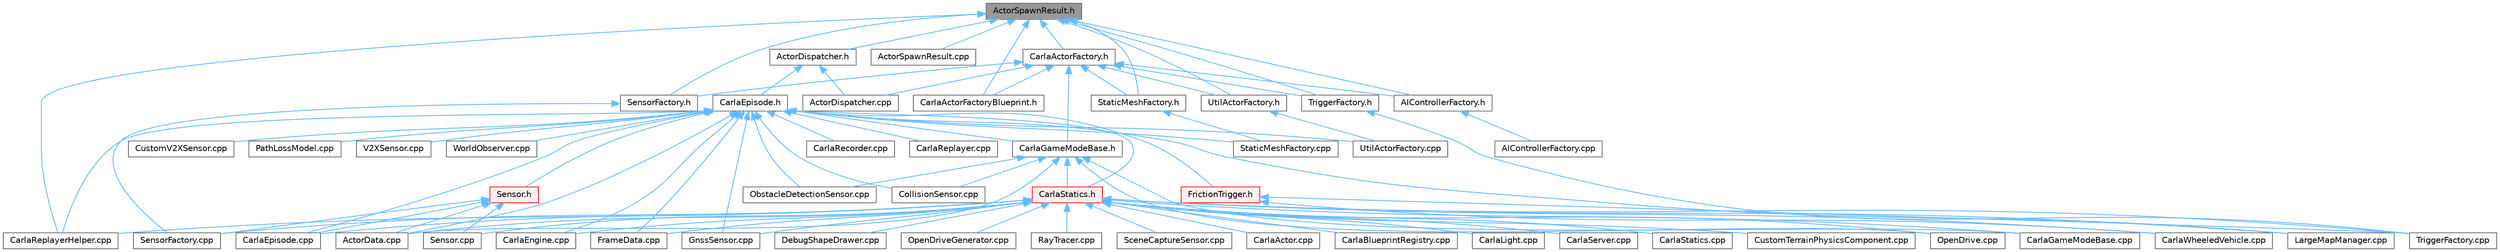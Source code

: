 digraph "ActorSpawnResult.h"
{
 // INTERACTIVE_SVG=YES
 // LATEX_PDF_SIZE
  bgcolor="transparent";
  edge [fontname=Helvetica,fontsize=10,labelfontname=Helvetica,labelfontsize=10];
  node [fontname=Helvetica,fontsize=10,shape=box,height=0.2,width=0.4];
  Node1 [id="Node000001",label="ActorSpawnResult.h",height=0.2,width=0.4,color="gray40", fillcolor="grey60", style="filled", fontcolor="black",tooltip=" "];
  Node1 -> Node2 [id="edge1_Node000001_Node000002",dir="back",color="steelblue1",style="solid",tooltip=" "];
  Node2 [id="Node000002",label="AIControllerFactory.h",height=0.2,width=0.4,color="grey40", fillcolor="white", style="filled",URL="$d9/d4f/AIControllerFactory_8h.html",tooltip=" "];
  Node2 -> Node3 [id="edge2_Node000002_Node000003",dir="back",color="steelblue1",style="solid",tooltip=" "];
  Node3 [id="Node000003",label="AIControllerFactory.cpp",height=0.2,width=0.4,color="grey40", fillcolor="white", style="filled",URL="$d1/d50/AIControllerFactory_8cpp.html",tooltip=" "];
  Node1 -> Node4 [id="edge3_Node000001_Node000004",dir="back",color="steelblue1",style="solid",tooltip=" "];
  Node4 [id="Node000004",label="ActorDispatcher.h",height=0.2,width=0.4,color="grey40", fillcolor="white", style="filled",URL="$dc/ddc/ActorDispatcher_8h.html",tooltip=" "];
  Node4 -> Node5 [id="edge4_Node000004_Node000005",dir="back",color="steelblue1",style="solid",tooltip=" "];
  Node5 [id="Node000005",label="ActorDispatcher.cpp",height=0.2,width=0.4,color="grey40", fillcolor="white", style="filled",URL="$d0/d6a/ActorDispatcher_8cpp.html",tooltip=" "];
  Node4 -> Node6 [id="edge5_Node000004_Node000006",dir="back",color="steelblue1",style="solid",tooltip=" "];
  Node6 [id="Node000006",label="CarlaEpisode.h",height=0.2,width=0.4,color="grey40", fillcolor="white", style="filled",URL="$de/db8/CarlaEpisode_8h.html",tooltip=" "];
  Node6 -> Node7 [id="edge6_Node000006_Node000007",dir="back",color="steelblue1",style="solid",tooltip=" "];
  Node7 [id="Node000007",label="ActorData.cpp",height=0.2,width=0.4,color="grey40", fillcolor="white", style="filled",URL="$da/d7f/ActorData_8cpp.html",tooltip=" "];
  Node6 -> Node8 [id="edge7_Node000006_Node000008",dir="back",color="steelblue1",style="solid",tooltip=" "];
  Node8 [id="Node000008",label="CarlaEngine.cpp",height=0.2,width=0.4,color="grey40", fillcolor="white", style="filled",URL="$d6/da1/CarlaEngine_8cpp.html",tooltip=" "];
  Node6 -> Node9 [id="edge8_Node000006_Node000009",dir="back",color="steelblue1",style="solid",tooltip=" "];
  Node9 [id="Node000009",label="CarlaEpisode.cpp",height=0.2,width=0.4,color="grey40", fillcolor="white", style="filled",URL="$d6/dd9/CarlaEpisode_8cpp.html",tooltip=" "];
  Node6 -> Node10 [id="edge9_Node000006_Node000010",dir="back",color="steelblue1",style="solid",tooltip=" "];
  Node10 [id="Node000010",label="CarlaGameModeBase.h",height=0.2,width=0.4,color="grey40", fillcolor="white", style="filled",URL="$d3/d49/CarlaGameModeBase_8h.html",tooltip=" "];
  Node10 -> Node7 [id="edge10_Node000010_Node000007",dir="back",color="steelblue1",style="solid",tooltip=" "];
  Node10 -> Node11 [id="edge11_Node000010_Node000011",dir="back",color="steelblue1",style="solid",tooltip=" "];
  Node11 [id="Node000011",label="CarlaGameModeBase.cpp",height=0.2,width=0.4,color="grey40", fillcolor="white", style="filled",URL="$d0/d2e/CarlaGameModeBase_8cpp.html",tooltip=" "];
  Node10 -> Node12 [id="edge12_Node000010_Node000012",dir="back",color="steelblue1",style="solid",tooltip=" "];
  Node12 [id="Node000012",label="CarlaStatics.h",height=0.2,width=0.4,color="red", fillcolor="#FFF0F0", style="filled",URL="$d9/dc8/CarlaStatics_8h.html",tooltip=" "];
  Node12 -> Node7 [id="edge13_Node000012_Node000007",dir="back",color="steelblue1",style="solid",tooltip=" "];
  Node12 -> Node13 [id="edge14_Node000012_Node000013",dir="back",color="steelblue1",style="solid",tooltip=" "];
  Node13 [id="Node000013",label="CarlaActor.cpp",height=0.2,width=0.4,color="grey40", fillcolor="white", style="filled",URL="$d3/d43/CarlaActor_8cpp.html",tooltip=" "];
  Node12 -> Node14 [id="edge15_Node000012_Node000014",dir="back",color="steelblue1",style="solid",tooltip=" "];
  Node14 [id="Node000014",label="CarlaBlueprintRegistry.cpp",height=0.2,width=0.4,color="grey40", fillcolor="white", style="filled",URL="$d0/d3b/CarlaBlueprintRegistry_8cpp.html",tooltip=" "];
  Node12 -> Node8 [id="edge16_Node000012_Node000008",dir="back",color="steelblue1",style="solid",tooltip=" "];
  Node12 -> Node9 [id="edge17_Node000012_Node000009",dir="back",color="steelblue1",style="solid",tooltip=" "];
  Node12 -> Node11 [id="edge18_Node000012_Node000011",dir="back",color="steelblue1",style="solid",tooltip=" "];
  Node12 -> Node15 [id="edge19_Node000012_Node000015",dir="back",color="steelblue1",style="solid",tooltip=" "];
  Node15 [id="Node000015",label="CarlaLight.cpp",height=0.2,width=0.4,color="grey40", fillcolor="white", style="filled",URL="$d9/d95/CarlaLight_8cpp.html",tooltip=" "];
  Node12 -> Node16 [id="edge20_Node000012_Node000016",dir="back",color="steelblue1",style="solid",tooltip=" "];
  Node16 [id="Node000016",label="CarlaReplayerHelper.cpp",height=0.2,width=0.4,color="grey40", fillcolor="white", style="filled",URL="$d2/d32/CarlaReplayerHelper_8cpp.html",tooltip=" "];
  Node12 -> Node17 [id="edge21_Node000012_Node000017",dir="back",color="steelblue1",style="solid",tooltip=" "];
  Node17 [id="Node000017",label="CarlaServer.cpp",height=0.2,width=0.4,color="grey40", fillcolor="white", style="filled",URL="$db/d6c/CarlaServer_8cpp.html",tooltip=" "];
  Node12 -> Node18 [id="edge22_Node000012_Node000018",dir="back",color="steelblue1",style="solid",tooltip=" "];
  Node18 [id="Node000018",label="CarlaStatics.cpp",height=0.2,width=0.4,color="grey40", fillcolor="white", style="filled",URL="$d5/d6e/CarlaStatics_8cpp.html",tooltip=" "];
  Node12 -> Node19 [id="edge23_Node000012_Node000019",dir="back",color="steelblue1",style="solid",tooltip=" "];
  Node19 [id="Node000019",label="CarlaWheeledVehicle.cpp",height=0.2,width=0.4,color="grey40", fillcolor="white", style="filled",URL="$dc/d65/CarlaWheeledVehicle_8cpp.html",tooltip=" "];
  Node12 -> Node20 [id="edge24_Node000012_Node000020",dir="back",color="steelblue1",style="solid",tooltip=" "];
  Node20 [id="Node000020",label="CustomTerrainPhysicsComponent.cpp",height=0.2,width=0.4,color="grey40", fillcolor="white", style="filled",URL="$d1/d59/CustomTerrainPhysicsComponent_8cpp.html",tooltip=" "];
  Node12 -> Node21 [id="edge25_Node000012_Node000021",dir="back",color="steelblue1",style="solid",tooltip=" "];
  Node21 [id="Node000021",label="DebugShapeDrawer.cpp",height=0.2,width=0.4,color="grey40", fillcolor="white", style="filled",URL="$d3/d7b/DebugShapeDrawer_8cpp.html",tooltip=" "];
  Node12 -> Node22 [id="edge26_Node000012_Node000022",dir="back",color="steelblue1",style="solid",tooltip=" "];
  Node22 [id="Node000022",label="FrameData.cpp",height=0.2,width=0.4,color="grey40", fillcolor="white", style="filled",URL="$df/d8a/FrameData_8cpp.html",tooltip=" "];
  Node12 -> Node23 [id="edge27_Node000012_Node000023",dir="back",color="steelblue1",style="solid",tooltip=" "];
  Node23 [id="Node000023",label="GnssSensor.cpp",height=0.2,width=0.4,color="grey40", fillcolor="white", style="filled",URL="$d7/d22/GnssSensor_8cpp.html",tooltip=" "];
  Node12 -> Node24 [id="edge28_Node000012_Node000024",dir="back",color="steelblue1",style="solid",tooltip=" "];
  Node24 [id="Node000024",label="LargeMapManager.cpp",height=0.2,width=0.4,color="grey40", fillcolor="white", style="filled",URL="$df/d6c/LargeMapManager_8cpp.html",tooltip=" "];
  Node12 -> Node25 [id="edge29_Node000012_Node000025",dir="back",color="steelblue1",style="solid",tooltip=" "];
  Node25 [id="Node000025",label="OpenDrive.cpp",height=0.2,width=0.4,color="grey40", fillcolor="white", style="filled",URL="$d9/d30/Unreal_2CarlaUE4_2Plugins_2Carla_2Source_2Carla_2OpenDrive_2OpenDrive_8cpp.html",tooltip=" "];
  Node12 -> Node26 [id="edge30_Node000012_Node000026",dir="back",color="steelblue1",style="solid",tooltip=" "];
  Node26 [id="Node000026",label="OpenDriveGenerator.cpp",height=0.2,width=0.4,color="grey40", fillcolor="white", style="filled",URL="$dc/d85/OpenDriveGenerator_8cpp.html",tooltip=" "];
  Node12 -> Node27 [id="edge31_Node000012_Node000027",dir="back",color="steelblue1",style="solid",tooltip=" "];
  Node27 [id="Node000027",label="RayTracer.cpp",height=0.2,width=0.4,color="grey40", fillcolor="white", style="filled",URL="$de/dc2/RayTracer_8cpp.html",tooltip=" "];
  Node12 -> Node28 [id="edge32_Node000012_Node000028",dir="back",color="steelblue1",style="solid",tooltip=" "];
  Node28 [id="Node000028",label="SceneCaptureSensor.cpp",height=0.2,width=0.4,color="grey40", fillcolor="white", style="filled",URL="$db/d2d/SceneCaptureSensor_8cpp.html",tooltip=" "];
  Node12 -> Node29 [id="edge33_Node000012_Node000029",dir="back",color="steelblue1",style="solid",tooltip=" "];
  Node29 [id="Node000029",label="Sensor.cpp",height=0.2,width=0.4,color="grey40", fillcolor="white", style="filled",URL="$d7/d16/Sensor_8cpp.html",tooltip=" "];
  Node12 -> Node30 [id="edge34_Node000012_Node000030",dir="back",color="steelblue1",style="solid",tooltip=" "];
  Node30 [id="Node000030",label="SensorFactory.cpp",height=0.2,width=0.4,color="grey40", fillcolor="white", style="filled",URL="$d0/dde/SensorFactory_8cpp.html",tooltip=" "];
  Node12 -> Node37 [id="edge35_Node000012_Node000037",dir="back",color="steelblue1",style="solid",tooltip=" "];
  Node37 [id="Node000037",label="TriggerFactory.cpp",height=0.2,width=0.4,color="grey40", fillcolor="white", style="filled",URL="$d3/da1/TriggerFactory_8cpp.html",tooltip=" "];
  Node10 -> Node40 [id="edge36_Node000010_Node000040",dir="back",color="steelblue1",style="solid",tooltip=" "];
  Node40 [id="Node000040",label="CollisionSensor.cpp",height=0.2,width=0.4,color="grey40", fillcolor="white", style="filled",URL="$da/df0/CollisionSensor_8cpp.html",tooltip=" "];
  Node10 -> Node41 [id="edge37_Node000010_Node000041",dir="back",color="steelblue1",style="solid",tooltip=" "];
  Node41 [id="Node000041",label="ObstacleDetectionSensor.cpp",height=0.2,width=0.4,color="grey40", fillcolor="white", style="filled",URL="$d2/d70/ObstacleDetectionSensor_8cpp.html",tooltip=" "];
  Node10 -> Node25 [id="edge38_Node000010_Node000025",dir="back",color="steelblue1",style="solid",tooltip=" "];
  Node6 -> Node42 [id="edge39_Node000006_Node000042",dir="back",color="steelblue1",style="solid",tooltip=" "];
  Node42 [id="Node000042",label="CarlaRecorder.cpp",height=0.2,width=0.4,color="grey40", fillcolor="white", style="filled",URL="$da/d49/CarlaRecorder_8cpp.html",tooltip=" "];
  Node6 -> Node43 [id="edge40_Node000006_Node000043",dir="back",color="steelblue1",style="solid",tooltip=" "];
  Node43 [id="Node000043",label="CarlaReplayer.cpp",height=0.2,width=0.4,color="grey40", fillcolor="white", style="filled",URL="$db/dba/CarlaReplayer_8cpp.html",tooltip=" "];
  Node6 -> Node16 [id="edge41_Node000006_Node000016",dir="back",color="steelblue1",style="solid",tooltip=" "];
  Node6 -> Node12 [id="edge42_Node000006_Node000012",dir="back",color="steelblue1",style="solid",tooltip=" "];
  Node6 -> Node40 [id="edge43_Node000006_Node000040",dir="back",color="steelblue1",style="solid",tooltip=" "];
  Node6 -> Node44 [id="edge44_Node000006_Node000044",dir="back",color="steelblue1",style="solid",tooltip=" "];
  Node44 [id="Node000044",label="CustomV2XSensor.cpp",height=0.2,width=0.4,color="grey40", fillcolor="white", style="filled",URL="$d8/d97/CustomV2XSensor_8cpp.html",tooltip=" "];
  Node6 -> Node22 [id="edge45_Node000006_Node000022",dir="back",color="steelblue1",style="solid",tooltip=" "];
  Node6 -> Node45 [id="edge46_Node000006_Node000045",dir="back",color="steelblue1",style="solid",tooltip=" "];
  Node45 [id="Node000045",label="FrictionTrigger.h",height=0.2,width=0.4,color="red", fillcolor="#FFF0F0", style="filled",URL="$d4/d30/FrictionTrigger_8h.html",tooltip=" "];
  Node45 -> Node19 [id="edge47_Node000045_Node000019",dir="back",color="steelblue1",style="solid",tooltip=" "];
  Node45 -> Node37 [id="edge48_Node000045_Node000037",dir="back",color="steelblue1",style="solid",tooltip=" "];
  Node6 -> Node23 [id="edge49_Node000006_Node000023",dir="back",color="steelblue1",style="solid",tooltip=" "];
  Node6 -> Node24 [id="edge50_Node000006_Node000024",dir="back",color="steelblue1",style="solid",tooltip=" "];
  Node6 -> Node41 [id="edge51_Node000006_Node000041",dir="back",color="steelblue1",style="solid",tooltip=" "];
  Node6 -> Node47 [id="edge52_Node000006_Node000047",dir="back",color="steelblue1",style="solid",tooltip=" "];
  Node47 [id="Node000047",label="PathLossModel.cpp",height=0.2,width=0.4,color="grey40", fillcolor="white", style="filled",URL="$d9/dcb/PathLossModel_8cpp.html",tooltip=" "];
  Node6 -> Node48 [id="edge53_Node000006_Node000048",dir="back",color="steelblue1",style="solid",tooltip=" "];
  Node48 [id="Node000048",label="Sensor.h",height=0.2,width=0.4,color="red", fillcolor="#FFF0F0", style="filled",URL="$d7/d7d/Unreal_2CarlaUE4_2Plugins_2Carla_2Source_2Carla_2Sensor_2Sensor_8h.html",tooltip=" "];
  Node48 -> Node7 [id="edge54_Node000048_Node000007",dir="back",color="steelblue1",style="solid",tooltip=" "];
  Node48 -> Node9 [id="edge55_Node000048_Node000009",dir="back",color="steelblue1",style="solid",tooltip=" "];
  Node48 -> Node29 [id="edge56_Node000048_Node000029",dir="back",color="steelblue1",style="solid",tooltip=" "];
  Node48 -> Node30 [id="edge57_Node000048_Node000030",dir="back",color="steelblue1",style="solid",tooltip=" "];
  Node6 -> Node75 [id="edge58_Node000006_Node000075",dir="back",color="steelblue1",style="solid",tooltip=" "];
  Node75 [id="Node000075",label="StaticMeshFactory.cpp",height=0.2,width=0.4,color="grey40", fillcolor="white", style="filled",URL="$d7/dc4/StaticMeshFactory_8cpp.html",tooltip=" "];
  Node6 -> Node76 [id="edge59_Node000006_Node000076",dir="back",color="steelblue1",style="solid",tooltip=" "];
  Node76 [id="Node000076",label="UtilActorFactory.cpp",height=0.2,width=0.4,color="grey40", fillcolor="white", style="filled",URL="$dc/df0/UtilActorFactory_8cpp.html",tooltip=" "];
  Node6 -> Node52 [id="edge60_Node000006_Node000052",dir="back",color="steelblue1",style="solid",tooltip=" "];
  Node52 [id="Node000052",label="V2XSensor.cpp",height=0.2,width=0.4,color="grey40", fillcolor="white", style="filled",URL="$d2/df9/V2XSensor_8cpp.html",tooltip=" "];
  Node6 -> Node94 [id="edge61_Node000006_Node000094",dir="back",color="steelblue1",style="solid",tooltip=" "];
  Node94 [id="Node000094",label="WorldObserver.cpp",height=0.2,width=0.4,color="grey40", fillcolor="white", style="filled",URL="$d9/de7/WorldObserver_8cpp.html",tooltip=" "];
  Node1 -> Node95 [id="edge62_Node000001_Node000095",dir="back",color="steelblue1",style="solid",tooltip=" "];
  Node95 [id="Node000095",label="ActorSpawnResult.cpp",height=0.2,width=0.4,color="grey40", fillcolor="white", style="filled",URL="$df/d10/ActorSpawnResult_8cpp.html",tooltip=" "];
  Node1 -> Node96 [id="edge63_Node000001_Node000096",dir="back",color="steelblue1",style="solid",tooltip=" "];
  Node96 [id="Node000096",label="CarlaActorFactory.h",height=0.2,width=0.4,color="grey40", fillcolor="white", style="filled",URL="$d4/d24/CarlaActorFactory_8h.html",tooltip=" "];
  Node96 -> Node2 [id="edge64_Node000096_Node000002",dir="back",color="steelblue1",style="solid",tooltip=" "];
  Node96 -> Node5 [id="edge65_Node000096_Node000005",dir="back",color="steelblue1",style="solid",tooltip=" "];
  Node96 -> Node97 [id="edge66_Node000096_Node000097",dir="back",color="steelblue1",style="solid",tooltip=" "];
  Node97 [id="Node000097",label="CarlaActorFactoryBlueprint.h",height=0.2,width=0.4,color="grey40", fillcolor="white", style="filled",URL="$d7/d84/CarlaActorFactoryBlueprint_8h.html",tooltip=" "];
  Node96 -> Node10 [id="edge67_Node000096_Node000010",dir="back",color="steelblue1",style="solid",tooltip=" "];
  Node96 -> Node98 [id="edge68_Node000096_Node000098",dir="back",color="steelblue1",style="solid",tooltip=" "];
  Node98 [id="Node000098",label="SensorFactory.h",height=0.2,width=0.4,color="grey40", fillcolor="white", style="filled",URL="$d0/dd7/SensorFactory_8h.html",tooltip=" "];
  Node98 -> Node30 [id="edge69_Node000098_Node000030",dir="back",color="steelblue1",style="solid",tooltip=" "];
  Node96 -> Node99 [id="edge70_Node000096_Node000099",dir="back",color="steelblue1",style="solid",tooltip=" "];
  Node99 [id="Node000099",label="StaticMeshFactory.h",height=0.2,width=0.4,color="grey40", fillcolor="white", style="filled",URL="$d2/ddd/StaticMeshFactory_8h.html",tooltip=" "];
  Node99 -> Node75 [id="edge71_Node000099_Node000075",dir="back",color="steelblue1",style="solid",tooltip=" "];
  Node96 -> Node100 [id="edge72_Node000096_Node000100",dir="back",color="steelblue1",style="solid",tooltip=" "];
  Node100 [id="Node000100",label="TriggerFactory.h",height=0.2,width=0.4,color="grey40", fillcolor="white", style="filled",URL="$dc/d94/TriggerFactory_8h.html",tooltip=" "];
  Node100 -> Node37 [id="edge73_Node000100_Node000037",dir="back",color="steelblue1",style="solid",tooltip=" "];
  Node96 -> Node101 [id="edge74_Node000096_Node000101",dir="back",color="steelblue1",style="solid",tooltip=" "];
  Node101 [id="Node000101",label="UtilActorFactory.h",height=0.2,width=0.4,color="grey40", fillcolor="white", style="filled",URL="$df/db0/UtilActorFactory_8h.html",tooltip=" "];
  Node101 -> Node76 [id="edge75_Node000101_Node000076",dir="back",color="steelblue1",style="solid",tooltip=" "];
  Node1 -> Node97 [id="edge76_Node000001_Node000097",dir="back",color="steelblue1",style="solid",tooltip=" "];
  Node1 -> Node16 [id="edge77_Node000001_Node000016",dir="back",color="steelblue1",style="solid",tooltip=" "];
  Node1 -> Node98 [id="edge78_Node000001_Node000098",dir="back",color="steelblue1",style="solid",tooltip=" "];
  Node1 -> Node99 [id="edge79_Node000001_Node000099",dir="back",color="steelblue1",style="solid",tooltip=" "];
  Node1 -> Node100 [id="edge80_Node000001_Node000100",dir="back",color="steelblue1",style="solid",tooltip=" "];
  Node1 -> Node101 [id="edge81_Node000001_Node000101",dir="back",color="steelblue1",style="solid",tooltip=" "];
}
